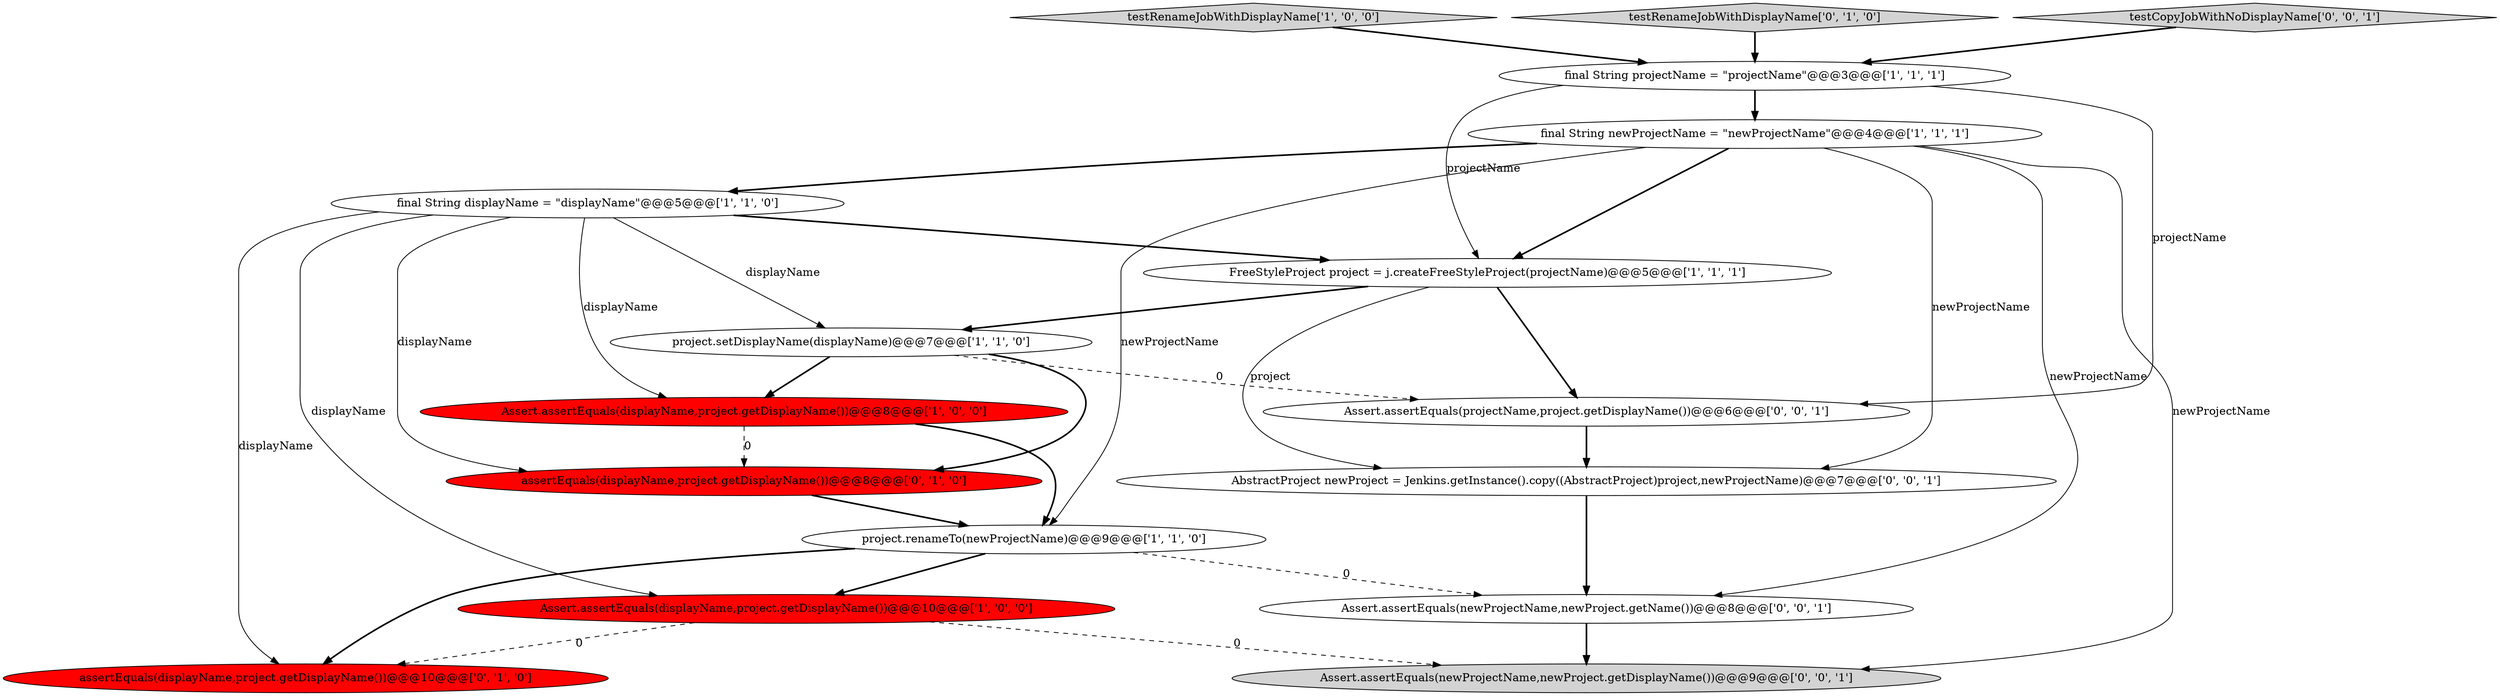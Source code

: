 digraph {
3 [style = filled, label = "final String displayName = \"displayName\"@@@5@@@['1', '1', '0']", fillcolor = white, shape = ellipse image = "AAA0AAABBB1BBB"];
13 [style = filled, label = "Assert.assertEquals(projectName,project.getDisplayName())@@@6@@@['0', '0', '1']", fillcolor = white, shape = ellipse image = "AAA0AAABBB3BBB"];
4 [style = filled, label = "testRenameJobWithDisplayName['1', '0', '0']", fillcolor = lightgray, shape = diamond image = "AAA0AAABBB1BBB"];
14 [style = filled, label = "AbstractProject newProject = Jenkins.getInstance().copy((AbstractProject)project,newProjectName)@@@7@@@['0', '0', '1']", fillcolor = white, shape = ellipse image = "AAA0AAABBB3BBB"];
8 [style = filled, label = "FreeStyleProject project = j.createFreeStyleProject(projectName)@@@5@@@['1', '1', '1']", fillcolor = white, shape = ellipse image = "AAA0AAABBB1BBB"];
9 [style = filled, label = "assertEquals(displayName,project.getDisplayName())@@@8@@@['0', '1', '0']", fillcolor = red, shape = ellipse image = "AAA1AAABBB2BBB"];
1 [style = filled, label = "Assert.assertEquals(displayName,project.getDisplayName())@@@8@@@['1', '0', '0']", fillcolor = red, shape = ellipse image = "AAA1AAABBB1BBB"];
0 [style = filled, label = "project.renameTo(newProjectName)@@@9@@@['1', '1', '0']", fillcolor = white, shape = ellipse image = "AAA0AAABBB1BBB"];
6 [style = filled, label = "project.setDisplayName(displayName)@@@7@@@['1', '1', '0']", fillcolor = white, shape = ellipse image = "AAA0AAABBB1BBB"];
11 [style = filled, label = "assertEquals(displayName,project.getDisplayName())@@@10@@@['0', '1', '0']", fillcolor = red, shape = ellipse image = "AAA1AAABBB2BBB"];
12 [style = filled, label = "Assert.assertEquals(newProjectName,newProject.getName())@@@8@@@['0', '0', '1']", fillcolor = white, shape = ellipse image = "AAA0AAABBB3BBB"];
16 [style = filled, label = "Assert.assertEquals(newProjectName,newProject.getDisplayName())@@@9@@@['0', '0', '1']", fillcolor = lightgray, shape = ellipse image = "AAA0AAABBB3BBB"];
5 [style = filled, label = "final String newProjectName = \"newProjectName\"@@@4@@@['1', '1', '1']", fillcolor = white, shape = ellipse image = "AAA0AAABBB1BBB"];
10 [style = filled, label = "testRenameJobWithDisplayName['0', '1', '0']", fillcolor = lightgray, shape = diamond image = "AAA0AAABBB2BBB"];
2 [style = filled, label = "Assert.assertEquals(displayName,project.getDisplayName())@@@10@@@['1', '0', '0']", fillcolor = red, shape = ellipse image = "AAA1AAABBB1BBB"];
7 [style = filled, label = "final String projectName = \"projectName\"@@@3@@@['1', '1', '1']", fillcolor = white, shape = ellipse image = "AAA0AAABBB1BBB"];
15 [style = filled, label = "testCopyJobWithNoDisplayName['0', '0', '1']", fillcolor = lightgray, shape = diamond image = "AAA0AAABBB3BBB"];
5->3 [style = bold, label=""];
5->8 [style = bold, label=""];
5->0 [style = solid, label="newProjectName"];
9->0 [style = bold, label=""];
15->7 [style = bold, label=""];
3->6 [style = solid, label="displayName"];
0->2 [style = bold, label=""];
7->13 [style = solid, label="projectName"];
3->2 [style = solid, label="displayName"];
0->11 [style = bold, label=""];
1->9 [style = dashed, label="0"];
8->6 [style = bold, label=""];
12->16 [style = bold, label=""];
1->0 [style = bold, label=""];
0->12 [style = dashed, label="0"];
10->7 [style = bold, label=""];
4->7 [style = bold, label=""];
6->1 [style = bold, label=""];
7->5 [style = bold, label=""];
3->11 [style = solid, label="displayName"];
6->13 [style = dashed, label="0"];
3->8 [style = bold, label=""];
5->16 [style = solid, label="newProjectName"];
14->12 [style = bold, label=""];
2->16 [style = dashed, label="0"];
3->9 [style = solid, label="displayName"];
2->11 [style = dashed, label="0"];
8->14 [style = solid, label="project"];
6->9 [style = bold, label=""];
3->1 [style = solid, label="displayName"];
5->14 [style = solid, label="newProjectName"];
7->8 [style = solid, label="projectName"];
13->14 [style = bold, label=""];
8->13 [style = bold, label=""];
5->12 [style = solid, label="newProjectName"];
}
